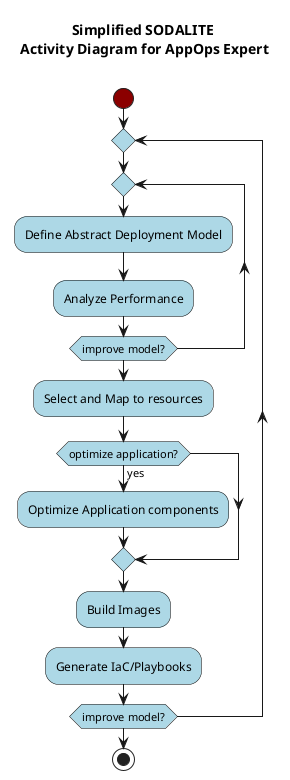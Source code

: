 @startuml

skinparam activity {
  StartColor DarkRed
  BarColor SaddleBrown 
  EndColor DarkGreen
  BackgroundColor LightBlue
  BorderColor Black
  FontName Arial
}

Title Simplified SODALITE \nActivity Diagram for AppOps Expert\n
start
repeat 
  repeat
    :Define Abstract Deployment Model;
    :Analyze Performance;
  repeat while (improve model?)

  :Select and Map to resources;
  if (optimize application?) then (yes)
    :Optimize Application components;
  endif

  :Build Images;
  :Generate IaC/Playbooks;

repeat while (improve model?)
stop
@enduml
